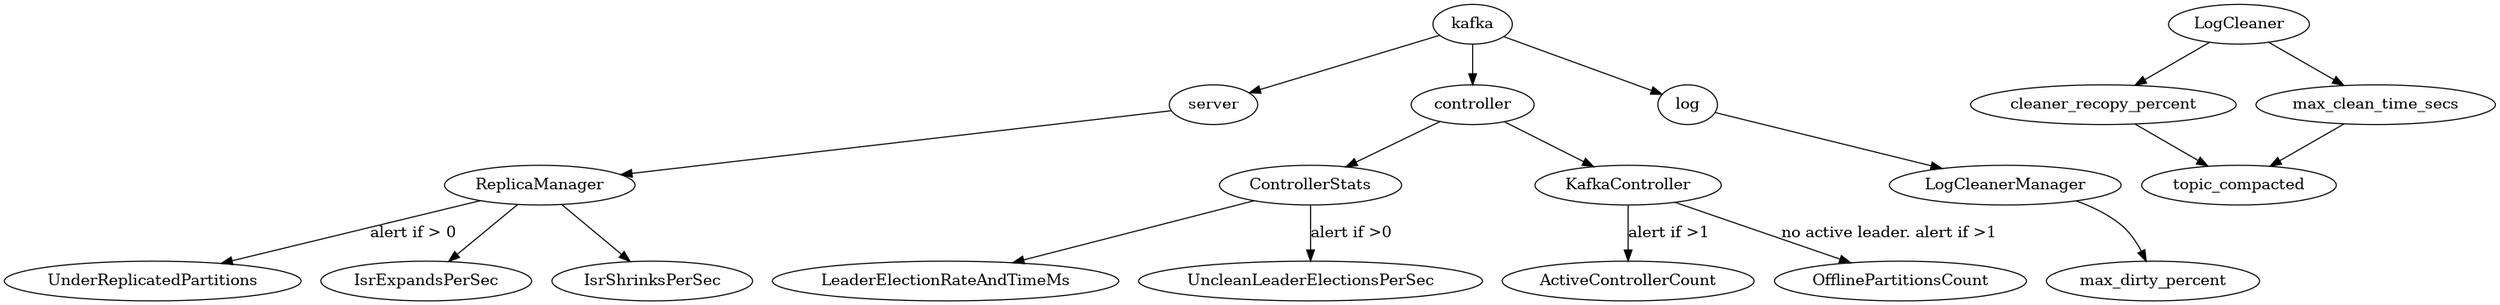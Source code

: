 @startuml kafka_metric
digraph kafka_metric {
    kafka -> server
    subgraph server {
        server -> ReplicaManager

        ReplicaManager -> UnderReplicatedPartitions [label="alert if > 0"]
        ReplicaManager -> IsrExpandsPerSec
        ReplicaManager -> IsrShrinksPerSec
    }
    kafka -> controller 
    subgraph controller {
        controller -> ControllerStats
        controller -> KafkaController

        ControllerStats -> LeaderElectionRateAndTimeMs
        ControllerStats -> UncleanLeaderElectionsPerSec [label="alert if >0"]

        KafkaController -> ActiveControllerCount [label="alert if >1"]
        KafkaController -> OfflinePartitionsCount [label="no active leader. alert if >1"]
    }
    kafka -> log
    subgraph log {
        log -> LogCleanerManager
        LogCleanerManager -> max_dirty_percent
        LogCleaner -> cleaner_recopy_percent
        LogCleaner -> max_clean_time_secs

        cleaner_recopy_percent -> topic_compacted
        max_clean_time_secs -> topic_compacted
    }
}

@enduml